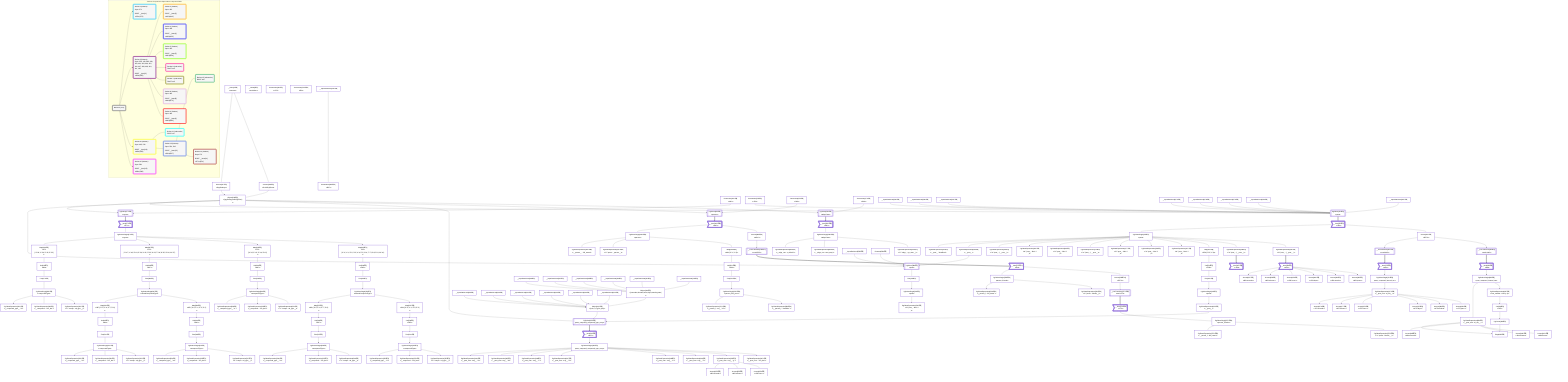 graph TD
    classDef path fill:#eee,stroke:#000,color:#000
    classDef plan fill:#fff,stroke-width:3px,color:#000
    classDef itemplan fill:#fff,stroke-width:6px,color:#000
    classDef sideeffectplan fill:#f00,stroke-width:6px,color:#000
    classDef bucket fill:#f6f6f6,color:#000,stroke-width:6px,text-align:left


    %% define steps
    __Value3["__Value[3∈0]<br />ᐸcontextᐳ"]:::plan
    __Value5["__Value[5∈0]<br />ᐸrootValueᐳ"]:::plan
    Access197["Access[197∈0]<br />ᐸ3.pgSettingsᐳ"]:::plan
    Access198["Access[198∈0]<br />ᐸ3.withPgClientᐳ"]:::plan
    Object199["Object[199∈0]<br />ᐸ{pgSettings,withPgClient}ᐳ"]:::plan
    Connection200["Connection[200∈0]<br />ᐸ196ᐳ"]:::plan
    Connection225["Connection[225∈0]<br />ᐸ221ᐳ"]:::plan
    Connection253["Connection[253∈0]<br />ᐸ249ᐳ"]:::plan
    Connection270["Connection[270∈0]<br />ᐸ266ᐳ"]:::plan
    PgSelect271[["PgSelect[271∈0]<br />ᐸtypesᐳ"]]:::plan
    __Item272>"__Item[272∈1]<br />ᐸ271ᐳ"]:::itemplan
    PgSelectSingle273["PgSelectSingle[273∈1]<br />ᐸtypesᐳ"]:::plan
    Map609["Map[609∈1]<br />ᐸ273:{”0”:29,”1”:30,”2”:31,”3”:32}ᐳ"]:::plan
    List610["List[610∈1]<br />ᐸ609ᐳ"]:::plan
    First279["First[279∈1]"]:::plan
    PgSelectSingle280["PgSelectSingle[280∈1]<br />ᐸcompoundTypeᐳ"]:::plan
    Map607["Map[607∈1]<br />ᐸ273:{”0”:17,”1”:18,”2”:19,”3”:20,”4”:21,”5”:22,”6”:23,”7”:24,”8”:25,”9”:26,”10”:27}ᐳ"]:::plan
    List608["List[608∈1]<br />ᐸ607ᐳ"]:::plan
    First286["First[286∈1]"]:::plan
    PgSelectSingle287["PgSelectSingle[287∈1]<br />ᐸnestedCompoundTypeᐳ"]:::plan
    Map605["Map[605∈1]<br />ᐸ273:{”0”:12,”1”:13,”2”:14,”3”:15}ᐳ"]:::plan
    List606["List[606∈1]<br />ᐸ605ᐳ"]:::plan
    First293["First[293∈1]"]:::plan
    PgSelectSingle294["PgSelectSingle[294∈1]<br />ᐸcompoundTypeᐳ"]:::plan
    Map603["Map[603∈1]<br />ᐸ273:{”0”:0,”1”:1,”2”:2,”3”:3,”4”:4,”5”:5,”6”:6,”7”:7,”8”:8,”9”:9,”10”:10}ᐳ"]:::plan
    List604["List[604∈1]<br />ᐸ603ᐳ"]:::plan
    First300["First[300∈1]"]:::plan
    PgSelectSingle301["PgSelectSingle[301∈1]<br />ᐸnestedCompoundTypeᐳ"]:::plan
    PgClassExpression302["PgClassExpression[302∈1]<br />ᐸ__compound_type__.”a”ᐳ"]:::plan
    PgClassExpression303["PgClassExpression[303∈1]<br />ᐸ__compound....”foo_bar”ᐳ"]:::plan
    PgClassExpression305["PgClassExpression[305∈1]<br />ᐸ”c”.”compo...nd_type__)ᐳ"]:::plan
    Map601["Map[601∈1]<br />ᐸ287:{”0”:5,”1”:6,”2”:7,”3”:8}ᐳ"]:::plan
    List602["List[602∈1]<br />ᐸ601ᐳ"]:::plan
    First311["First[311∈1]"]:::plan
    PgSelectSingle312["PgSelectSingle[312∈1]<br />ᐸcompoundTypeᐳ"]:::plan
    Map599["Map[599∈1]<br />ᐸ287:{”0”:0,”1”:1,”2”:2,”3”:3}ᐳ"]:::plan
    List600["List[600∈1]<br />ᐸ599ᐳ"]:::plan
    First318["First[318∈1]"]:::plan
    PgSelectSingle319["PgSelectSingle[319∈1]<br />ᐸcompoundTypeᐳ"]:::plan
    PgClassExpression320["PgClassExpression[320∈1]<br />ᐸ__compound_type__.”a”ᐳ"]:::plan
    PgClassExpression321["PgClassExpression[321∈1]<br />ᐸ__compound....”foo_bar”ᐳ"]:::plan
    PgClassExpression323["PgClassExpression[323∈1]<br />ᐸ”c”.”compo...nd_type__)ᐳ"]:::plan
    PgClassExpression324["PgClassExpression[324∈1]<br />ᐸ__compound_type__.”a”ᐳ"]:::plan
    PgClassExpression325["PgClassExpression[325∈1]<br />ᐸ__compound....”foo_bar”ᐳ"]:::plan
    PgClassExpression327["PgClassExpression[327∈1]<br />ᐸ”c”.”compo...nd_type__)ᐳ"]:::plan
    PgClassExpression328["PgClassExpression[328∈1]<br />ᐸ__compound_type__.”a”ᐳ"]:::plan
    PgClassExpression329["PgClassExpression[329∈1]<br />ᐸ__compound....”foo_bar”ᐳ"]:::plan
    PgClassExpression331["PgClassExpression[331∈1]<br />ᐸ”c”.”compo...nd_type__)ᐳ"]:::plan
    Map597["Map[597∈1]<br />ᐸ301:{”0”:5,”1”:6,”2”:7,”3”:8}ᐳ"]:::plan
    List598["List[598∈1]<br />ᐸ597ᐳ"]:::plan
    First337["First[337∈1]"]:::plan
    PgSelectSingle338["PgSelectSingle[338∈1]<br />ᐸcompoundTypeᐳ"]:::plan
    Map595["Map[595∈1]<br />ᐸ301:{”0”:0,”1”:1,”2”:2,”3”:3}ᐳ"]:::plan
    List596["List[596∈1]<br />ᐸ595ᐳ"]:::plan
    First344["First[344∈1]"]:::plan
    PgSelectSingle345["PgSelectSingle[345∈1]<br />ᐸcompoundTypeᐳ"]:::plan
    PgClassExpression346["PgClassExpression[346∈1]<br />ᐸ__compound_type__.”a”ᐳ"]:::plan
    PgClassExpression347["PgClassExpression[347∈1]<br />ᐸ__compound....”foo_bar”ᐳ"]:::plan
    PgClassExpression349["PgClassExpression[349∈1]<br />ᐸ”c”.”compo...nd_type__)ᐳ"]:::plan
    PgClassExpression350["PgClassExpression[350∈1]<br />ᐸ__compound_type__.”a”ᐳ"]:::plan
    PgClassExpression351["PgClassExpression[351∈1]<br />ᐸ__compound....”foo_bar”ᐳ"]:::plan
    PgClassExpression353["PgClassExpression[353∈1]<br />ᐸ”c”.”compo...nd_type__)ᐳ"]:::plan
    __InputStaticLeaf362["__InputStaticLeaf[362∈0]"]:::plan
    __InputStaticLeaf366["__InputStaticLeaf[366∈0]"]:::plan
    __InputStaticLeaf367["__InputStaticLeaf[367∈0]"]:::plan
    __InputStaticLeaf374["__InputStaticLeaf[374∈0]"]:::plan
    __InputStaticLeaf378["__InputStaticLeaf[378∈0]"]:::plan
    __InputStaticLeaf379["__InputStaticLeaf[379∈0]"]:::plan
    __InputStaticLeaf394["__InputStaticLeaf[394∈0]"]:::plan
    __InputStaticLeaf395["__InputStaticLeaf[395∈0]"]:::plan
    PgSelect354[["PgSelect[354∈0]<br />ᐸpostᐳ"]]:::plan
    __Item355>"__Item[355∈2]<br />ᐸ354ᐳ"]:::itemplan
    PgSelectSingle356["PgSelectSingle[356∈2]<br />ᐸpostᐳ"]:::plan
    PgClassExpression357["PgClassExpression[357∈2]<br />ᐸ__post__.”headline”ᐳ"]:::plan
    PgClassExpression360["PgClassExpression[360∈2]<br />ᐸ__post__ᐳ"]:::plan
    PgClassExpression361["PgClassExpression[361∈2]<br />ᐸ”a”.”post_...(__post__)ᐳ"]:::plan
    PgClassExpression365["PgClassExpression[365∈2]<br />ᐸ”a”.”post_...lder! */<br />)ᐳ"]:::plan
    PgClassExpression369["PgClassExpression[369∈2]<br />ᐸ”a”.”post_...lder! */<br />)ᐳ"]:::plan
    PgClassExpression373["PgClassExpression[373∈2]<br />ᐸ”a”.”post_...(__post__)ᐳ"]:::plan
    PgClassExpression377["PgClassExpression[377∈2]<br />ᐸ”a”.”post_...lder! */<br />)ᐳ"]:::plan
    PgClassExpression381["PgClassExpression[381∈2]<br />ᐸ”a”.”post_...lder! */<br />)ᐳ"]:::plan
    __InputStaticLeaf382["__InputStaticLeaf[382∈0]"]:::plan
    Constant384["Constant[384∈2]"]:::plan
    PgSelect386[["PgSelect[386∈2]<br />ᐸpostᐳ"]]:::plan
    First390["First[390∈2]"]:::plan
    PgSelectSingle391["PgSelectSingle[391∈2]<br />ᐸpostᐳ"]:::plan
    PgClassExpression393["PgClassExpression[393∈2]<br />ᐸ”a”.”post_...lder! */<br />)ᐳ"]:::plan
    PgClassExpression397["PgClassExpression[397∈2]<br />ᐸ”a”.”post_...lder! */<br />)ᐳ"]:::plan
    __InputStaticLeaf399["__InputStaticLeaf[399∈0]"]:::plan
    __InputStaticLeaf400["__InputStaticLeaf[400∈0]"]:::plan
    __InputStaticLeaf401["__InputStaticLeaf[401∈0]"]:::plan
    __InputStaticLeaf403["__InputStaticLeaf[403∈0]"]:::plan
    __InputStaticLeaf404["__InputStaticLeaf[404∈0]"]:::plan
    __InputStaticLeaf406["__InputStaticLeaf[406∈0]"]:::plan
    __InputStaticLeaf407["__InputStaticLeaf[407∈0]"]:::plan
    __InputStaticLeaf408["__InputStaticLeaf[408∈0]"]:::plan
    __InputStaticLeaf409["__InputStaticLeaf[409∈0]"]:::plan
    __InputStaticLeaf410["__InputStaticLeaf[410∈0]"]:::plan
    __InputStaticLeaf411["__InputStaticLeaf[411∈0]"]:::plan
    __InputStaticLeaf412["__InputStaticLeaf[412∈0]"]:::plan
    Object414["Object[414∈2]<br />ᐸ{seconds,minutes,hours,days,months,years}ᐳ"]:::plan
    Object413["Object[413∈2]<br />ᐸ{a,b,c,e,f,g,foo_bar}ᐳ"]:::plan
    Map593["Map[593∈2]<br />ᐸ356:{”0”:3,”1”:4}ᐳ"]:::plan
    List594["List[594∈2]<br />ᐸ593ᐳ"]:::plan
    First420["First[420∈2]"]:::plan
    PgSelectSingle421["PgSelectSingle[421∈2]<br />ᐸpostᐳ"]:::plan
    PgClassExpression422["PgClassExpression[422∈2]<br />ᐸ__post__ᐳ"]:::plan
    PgSelect423[["PgSelect[423∈2]<br />ᐸpost_computed_compound_type_arrayᐳ"]]:::plan
    PgClassExpression428["PgClassExpression[428∈2]<br />ᐸ”a”.”post_...(__post__)ᐳ"]:::plan
    PgClassExpression430["PgClassExpression[430∈2]<br />ᐸ”a”.”post_...(__post__)ᐳ"]:::plan
    Connection441["Connection[441∈2]<br />ᐸ437ᐳ"]:::plan
    __Item442>"__Item[442∈3]<br />ᐸ423ᐳ"]:::itemplan
    PgSelectSingle443["PgSelectSingle[443∈3]<br />ᐸpost_computed_compound_type_arrayᐳ"]:::plan
    PgClassExpression444["PgClassExpression[444∈3]<br />ᐸ__post_com...rray__.”a”ᐳ"]:::plan
    PgClassExpression445["PgClassExpression[445∈3]<br />ᐸ__post_com...rray__.”b”ᐳ"]:::plan
    PgClassExpression446["PgClassExpression[446∈3]<br />ᐸ__post_com...rray__.”c”ᐳ"]:::plan
    PgClassExpression447["PgClassExpression[447∈3]<br />ᐸ__post_com...rray__.”d”ᐳ"]:::plan
    PgClassExpression448["PgClassExpression[448∈3]<br />ᐸ__post_com...rray__.”e”ᐳ"]:::plan
    PgClassExpression449["PgClassExpression[449∈3]<br />ᐸ__post_com...rray__.”f”ᐳ"]:::plan
    PgClassExpression450["PgClassExpression[450∈3]<br />ᐸ__post_com...rray__.”g”ᐳ"]:::plan
    PgClassExpression451["PgClassExpression[451∈3]<br />ᐸ__post_com....”foo_bar”ᐳ"]:::plan
    Access452["Access[452∈3]<br />ᐸ450.secondsᐳ"]:::plan
    Access453["Access[453∈3]<br />ᐸ450.minutesᐳ"]:::plan
    Access454["Access[454∈3]<br />ᐸ450.hoursᐳ"]:::plan
    __Item455>"__Item[455∈4]<br />ᐸ428ᐳ"]:::itemplan
    __Item456>"__Item[456∈5]<br />ᐸ430ᐳ"]:::itemplan
    Access457["Access[457∈5]<br />ᐸ456.secondsᐳ"]:::plan
    Access458["Access[458∈5]<br />ᐸ456.minutesᐳ"]:::plan
    Access459["Access[459∈5]<br />ᐸ456.hoursᐳ"]:::plan
    Access460["Access[460∈5]<br />ᐸ456.daysᐳ"]:::plan
    Access461["Access[461∈5]<br />ᐸ456.monthsᐳ"]:::plan
    Access462["Access[462∈5]<br />ᐸ456.yearsᐳ"]:::plan
    Access592["Access[592∈2]<br />ᐸ355.0ᐳ"]:::plan
    __ListTransform464[["__ListTransform[464∈2]<br />ᐸeach:463ᐳ"]]:::plan
    __ListTransform469[["__ListTransform[469∈2]<br />ᐸeach:468ᐳ"]]:::plan
    __Item473>"__Item[473∈8]<br />ᐸ464ᐳ"]:::itemplan
    PgSelectSingle474["PgSelectSingle[474∈8]<br />ᐸpost_computed_interval_setᐳ"]:::plan
    PgClassExpression475["PgClassExpression[475∈8]<br />ᐸ__post_com...al_set__.vᐳ"]:::plan
    Access476["Access[476∈8]<br />ᐸ475.secondsᐳ"]:::plan
    Access477["Access[477∈8]<br />ᐸ475.minutesᐳ"]:::plan
    Access478["Access[478∈8]<br />ᐸ475.hoursᐳ"]:::plan
    Access479["Access[479∈8]<br />ᐸ475.daysᐳ"]:::plan
    Access480["Access[480∈8]<br />ᐸ475.monthsᐳ"]:::plan
    Access481["Access[481∈8]<br />ᐸ475.yearsᐳ"]:::plan
    __Item482>"__Item[482∈9]<br />ᐸ469ᐳ"]:::itemplan
    PgSelectSingle483["PgSelectSingle[483∈9]<br />ᐸpost_computed_interval_setᐳ"]:::plan
    PgClassExpression484["PgClassExpression[484∈9]<br />ᐸ__post_com...al_set__.vᐳ"]:::plan
    PgClassExpression487["PgClassExpression[487∈9]<br />ᐸrow_number...tion by 1)ᐳ"]:::plan
    List488["List[488∈9]<br />ᐸ487ᐳ"]:::plan
    PgCursor486["PgCursor[486∈9]"]:::plan
    Edge485["Edge[485∈9]"]:::plan
    Access489["Access[489∈9]<br />ᐸ484.secondsᐳ"]:::plan
    Access490["Access[490∈9]<br />ᐸ484.minutesᐳ"]:::plan
    Access491["Access[491∈9]<br />ᐸ484.hoursᐳ"]:::plan
    PgSelect492[["PgSelect[492∈0]<br />ᐸpersonᐳ"]]:::plan
    __Item493>"__Item[493∈10]<br />ᐸ492ᐳ"]:::itemplan
    PgSelectSingle494["PgSelectSingle[494∈10]<br />ᐸpersonᐳ"]:::plan
    PgClassExpression495["PgClassExpression[495∈10]<br />ᐸ__person__...full_name”ᐳ"]:::plan
    PgClassExpression497["PgClassExpression[497∈10]<br />ᐸ”c”.”perso..._person__)ᐳ"]:::plan
    Connection525["Connection[525∈10]<br />ᐸ521ᐳ"]:::plan
    Map590["Map[590∈10]<br />ᐸ494:{”0”:1,”1”:2}ᐳ"]:::plan
    List591["List[591∈10]<br />ᐸ590ᐳ"]:::plan
    First531["First[531∈10]"]:::plan
    PgSelectSingle532["PgSelectSingle[532∈10]<br />ᐸperson_first_postᐳ"]:::plan
    Access589["Access[589∈10]<br />ᐸ493.0ᐳ"]:::plan
    __ListTransform534[["__ListTransform[534∈10]<br />ᐸeach:533ᐳ"]]:::plan
    __Item537>"__Item[537∈12]<br />ᐸ534ᐳ"]:::itemplan
    PgSelectSingle538["PgSelectSingle[538∈12]<br />ᐸperson_friendsᐳ"]:::plan
    PgClassExpression539["PgClassExpression[539∈12]<br />ᐸ__person_f...full_name”ᐳ"]:::plan
    PgClassExpression541["PgClassExpression[541∈12]<br />ᐸ”c”.”perso...friends__)ᐳ"]:::plan
    __InputStaticLeaf542["__InputStaticLeaf[542∈0]"]:::plan
    Connection569["Connection[569∈12]<br />ᐸ565ᐳ"]:::plan
    Access588["Access[588∈12]<br />ᐸ537.0ᐳ"]:::plan
    __ListTransform571[["__ListTransform[571∈12]<br />ᐸeach:570ᐳ"]]:::plan
    __Item574>"__Item[574∈14]<br />ᐸ571ᐳ"]:::itemplan
    PgSelectSingle575["PgSelectSingle[575∈14]<br />ᐸperson_friendsᐳ"]:::plan
    PgClassExpression576["PgClassExpression[576∈14]<br />ᐸ__person_f...full_name”ᐳ"]:::plan
    PgClassExpression578["PgClassExpression[578∈14]<br />ᐸ”c”.”perso...friends__)ᐳ"]:::plan
    PgClassExpression579["PgClassExpression[579∈10]<br />ᐸ__person_f...ost__.”id”ᐳ"]:::plan
    PgClassExpression580["PgClassExpression[580∈10]<br />ᐸ__person_f...”headline”ᐳ"]:::plan
    PgSelect581[["PgSelect[581∈0]<br />ᐸedgeCaseᐳ"]]:::plan
    __Item582>"__Item[582∈15]<br />ᐸ581ᐳ"]:::itemplan
    PgSelectSingle583["PgSelectSingle[583∈15]<br />ᐸedgeCaseᐳ"]:::plan
    PgClassExpression584["PgClassExpression[584∈15]<br />ᐸ__edge_cas...s_default”ᐳ"]:::plan
    PgClassExpression585["PgClassExpression[585∈15]<br />ᐸ__edge_cas...cast_easy”ᐳ"]:::plan
    PgClassExpression587["PgClassExpression[587∈15]<br />ᐸ”c”.”edge_...ge_case__)ᐳ"]:::plan

    %% plan dependencies
    __Value3 --> Access197
    __Value3 --> Access198
    Access197 & Access198 --> Object199
    Object199 & Connection200 --> PgSelect271
    PgSelect271 ==> __Item272
    __Item272 --> PgSelectSingle273
    PgSelectSingle273 --> Map609
    Map609 --> List610
    List610 --> First279
    First279 --> PgSelectSingle280
    PgSelectSingle273 --> Map607
    Map607 --> List608
    List608 --> First286
    First286 --> PgSelectSingle287
    PgSelectSingle273 --> Map605
    Map605 --> List606
    List606 --> First293
    First293 --> PgSelectSingle294
    PgSelectSingle273 --> Map603
    Map603 --> List604
    List604 --> First300
    First300 --> PgSelectSingle301
    PgSelectSingle280 --> PgClassExpression302
    PgSelectSingle280 --> PgClassExpression303
    PgSelectSingle280 --> PgClassExpression305
    PgSelectSingle287 --> Map601
    Map601 --> List602
    List602 --> First311
    First311 --> PgSelectSingle312
    PgSelectSingle287 --> Map599
    Map599 --> List600
    List600 --> First318
    First318 --> PgSelectSingle319
    PgSelectSingle312 --> PgClassExpression320
    PgSelectSingle312 --> PgClassExpression321
    PgSelectSingle312 --> PgClassExpression323
    PgSelectSingle319 --> PgClassExpression324
    PgSelectSingle319 --> PgClassExpression325
    PgSelectSingle319 --> PgClassExpression327
    PgSelectSingle294 --> PgClassExpression328
    PgSelectSingle294 --> PgClassExpression329
    PgSelectSingle294 --> PgClassExpression331
    PgSelectSingle301 --> Map597
    Map597 --> List598
    List598 --> First337
    First337 --> PgSelectSingle338
    PgSelectSingle301 --> Map595
    Map595 --> List596
    List596 --> First344
    First344 --> PgSelectSingle345
    PgSelectSingle338 --> PgClassExpression346
    PgSelectSingle338 --> PgClassExpression347
    PgSelectSingle338 --> PgClassExpression349
    PgSelectSingle345 --> PgClassExpression350
    PgSelectSingle345 --> PgClassExpression351
    PgSelectSingle345 --> PgClassExpression353
    Object199 & Connection225 & __InputStaticLeaf362 & __InputStaticLeaf366 & __InputStaticLeaf367 & __InputStaticLeaf374 & __InputStaticLeaf378 & __InputStaticLeaf379 & __InputStaticLeaf394 & __InputStaticLeaf395 --> PgSelect354
    PgSelect354 ==> __Item355
    __Item355 --> PgSelectSingle356
    PgSelectSingle356 --> PgClassExpression357
    PgSelectSingle356 --> PgClassExpression360
    PgSelectSingle356 --> PgClassExpression361
    PgSelectSingle356 --> PgClassExpression365
    PgSelectSingle356 --> PgClassExpression369
    PgSelectSingle356 --> PgClassExpression373
    PgSelectSingle356 --> PgClassExpression377
    PgSelectSingle356 --> PgClassExpression381
    Object199 & PgClassExpression360 & __InputStaticLeaf382 & Constant384 --> PgSelect386
    PgSelect386 --> First390
    First390 --> PgSelectSingle391
    PgSelectSingle391 --> PgClassExpression393
    PgSelectSingle356 --> PgClassExpression397
    __InputStaticLeaf406 & __InputStaticLeaf407 & __InputStaticLeaf408 & __InputStaticLeaf409 & __InputStaticLeaf410 & __InputStaticLeaf411 --> Object414
    __InputStaticLeaf399 & __InputStaticLeaf400 & __InputStaticLeaf401 & __InputStaticLeaf403 & __InputStaticLeaf404 & Object414 & __InputStaticLeaf412 --> Object413
    PgSelectSingle356 --> Map593
    Map593 --> List594
    List594 --> First420
    First420 --> PgSelectSingle421
    PgSelectSingle421 --> PgClassExpression422
    Object199 & PgClassExpression422 & Object413 --> PgSelect423
    PgSelectSingle356 --> PgClassExpression428
    PgSelectSingle356 --> PgClassExpression430
    PgSelect423 ==> __Item442
    __Item442 --> PgSelectSingle443
    PgSelectSingle443 --> PgClassExpression444
    PgSelectSingle443 --> PgClassExpression445
    PgSelectSingle443 --> PgClassExpression446
    PgSelectSingle443 --> PgClassExpression447
    PgSelectSingle443 --> PgClassExpression448
    PgSelectSingle443 --> PgClassExpression449
    PgSelectSingle443 --> PgClassExpression450
    PgSelectSingle443 --> PgClassExpression451
    PgClassExpression450 --> Access452
    PgClassExpression450 --> Access453
    PgClassExpression450 --> Access454
    PgClassExpression428 ==> __Item455
    PgClassExpression430 ==> __Item456
    __Item456 --> Access457
    __Item456 --> Access458
    __Item456 --> Access459
    __Item456 --> Access460
    __Item456 --> Access461
    __Item456 --> Access462
    __Item355 --> Access592
    Access592 --> __ListTransform464
    Access592 --> __ListTransform469
    __ListTransform464 ==> __Item473
    __Item473 --> PgSelectSingle474
    PgSelectSingle474 --> PgClassExpression475
    PgClassExpression475 --> Access476
    PgClassExpression475 --> Access477
    PgClassExpression475 --> Access478
    PgClassExpression475 --> Access479
    PgClassExpression475 --> Access480
    PgClassExpression475 --> Access481
    __ListTransform469 ==> __Item482
    __Item482 --> PgSelectSingle483
    PgSelectSingle483 --> PgClassExpression484
    PgSelectSingle483 --> PgClassExpression487
    PgClassExpression487 --> List488
    List488 --> PgCursor486
    PgClassExpression484 & PgCursor486 --> Edge485
    PgClassExpression484 --> Access489
    PgClassExpression484 --> Access490
    PgClassExpression484 --> Access491
    Object199 & Connection253 --> PgSelect492
    PgSelect492 ==> __Item493
    __Item493 --> PgSelectSingle494
    PgSelectSingle494 --> PgClassExpression495
    PgSelectSingle494 --> PgClassExpression497
    PgSelectSingle494 --> Map590
    Map590 --> List591
    List591 --> First531
    First531 --> PgSelectSingle532
    __Item493 --> Access589
    Access589 --> __ListTransform534
    __ListTransform534 ==> __Item537
    __Item537 --> PgSelectSingle538
    PgSelectSingle538 --> PgClassExpression539
    PgSelectSingle538 --> PgClassExpression541
    __InputStaticLeaf542 --> Connection569
    __Item537 --> Access588
    Access588 --> __ListTransform571
    __ListTransform571 ==> __Item574
    __Item574 --> PgSelectSingle575
    PgSelectSingle575 --> PgClassExpression576
    PgSelectSingle575 --> PgClassExpression578
    PgSelectSingle532 --> PgClassExpression579
    PgSelectSingle532 --> PgClassExpression580
    Object199 & Connection270 --> PgSelect581
    PgSelect581 ==> __Item582
    __Item582 --> PgSelectSingle583
    PgSelectSingle583 --> PgClassExpression584
    PgSelectSingle583 --> PgClassExpression585
    PgSelectSingle583 --> PgClassExpression587

    %% plan-to-path relationships

    subgraph "Buckets for queries/v4/procedure-computed-fields"
    Bucket0("Bucket 0 (root)"):::bucket
    classDef bucket0 stroke:#696969
    class Bucket0 bucket0
    Bucket1("Bucket 1 (listItem)<br />Deps: 271<br /><br />ROOT __Item{1}ᐸ271ᐳ[272]"):::bucket
    classDef bucket1 stroke:#00bfff
    class Bucket1 bucket1
    Bucket2("Bucket 2 (listItem)<br />Deps: 354, 199, 382, 399, 400, 401, 403, 404, 412, 406, 407, 408, 409, 410, 411, 199<br /><br />ROOT __Item{2}ᐸ354ᐳ[355]"):::bucket
    classDef bucket2 stroke:#7f007f
    class Bucket2 bucket2
    Bucket3("Bucket 3 (listItem)<br />Deps: 423<br /><br />ROOT __Item{3}ᐸ423ᐳ[442]"):::bucket
    classDef bucket3 stroke:#ffa500
    class Bucket3 bucket3
    Bucket4("Bucket 4 (listItem)<br />Deps: 428<br /><br />ROOT __Item{4}ᐸ428ᐳ[455]"):::bucket
    classDef bucket4 stroke:#0000ff
    class Bucket4 bucket4
    Bucket5("Bucket 5 (listItem)<br />Deps: 430<br /><br />ROOT __Item{5}ᐸ430ᐳ[456]"):::bucket
    classDef bucket5 stroke:#7fff00
    class Bucket5 bucket5
    Bucket6("Bucket 6 (subroutine)<br />ROOT null"):::bucket
    classDef bucket6 stroke:#ff1493
    class Bucket6 bucket6
    Bucket7("Bucket 7 (subroutine)<br />ROOT null"):::bucket
    classDef bucket7 stroke:#808000
    class Bucket7 bucket7
    Bucket8("Bucket 8 (listItem)<br />Deps: 464<br /><br />ROOT __Item{8}ᐸ464ᐳ[473]"):::bucket
    classDef bucket8 stroke:#dda0dd
    class Bucket8 bucket8
    Bucket9("Bucket 9 (listItem)<br />Deps: 469<br /><br />ROOT __Item{9}ᐸ469ᐳ[482]"):::bucket
    classDef bucket9 stroke:#ff0000
    class Bucket9 bucket9
    Bucket10("Bucket 10 (listItem)<br />Deps: 492, 542<br /><br />ROOT __Item{10}ᐸ492ᐳ[493]"):::bucket
    classDef bucket10 stroke:#ffff00
    class Bucket10 bucket10
    Bucket11("Bucket 11 (subroutine)<br />ROOT null"):::bucket
    classDef bucket11 stroke:#00ffff
    class Bucket11 bucket11
    Bucket12("Bucket 12 (listItem)<br />Deps: 534, 542<br /><br />ROOT __Item{12}ᐸ534ᐳ[537]"):::bucket
    classDef bucket12 stroke:#4169e1
    class Bucket12 bucket12
    Bucket13("Bucket 13 (subroutine)<br />ROOT null"):::bucket
    classDef bucket13 stroke:#3cb371
    class Bucket13 bucket13
    Bucket14("Bucket 14 (listItem)<br />Deps: 571<br /><br />ROOT __Item{14}ᐸ571ᐳ[574]"):::bucket
    classDef bucket14 stroke:#a52a2a
    class Bucket14 bucket14
    Bucket15("Bucket 15 (listItem)<br />Deps: 581<br /><br />ROOT __Item{15}ᐸ581ᐳ[582]"):::bucket
    classDef bucket15 stroke:#ff00ff
    class Bucket15 bucket15
    Bucket0 --> Bucket1 & Bucket2 & Bucket10 & Bucket15
    Bucket2 --> Bucket3 & Bucket4 & Bucket5 & Bucket6 & Bucket7 & Bucket8 & Bucket9
    Bucket10 --> Bucket11 & Bucket12
    Bucket12 --> Bucket13 & Bucket14
    end
